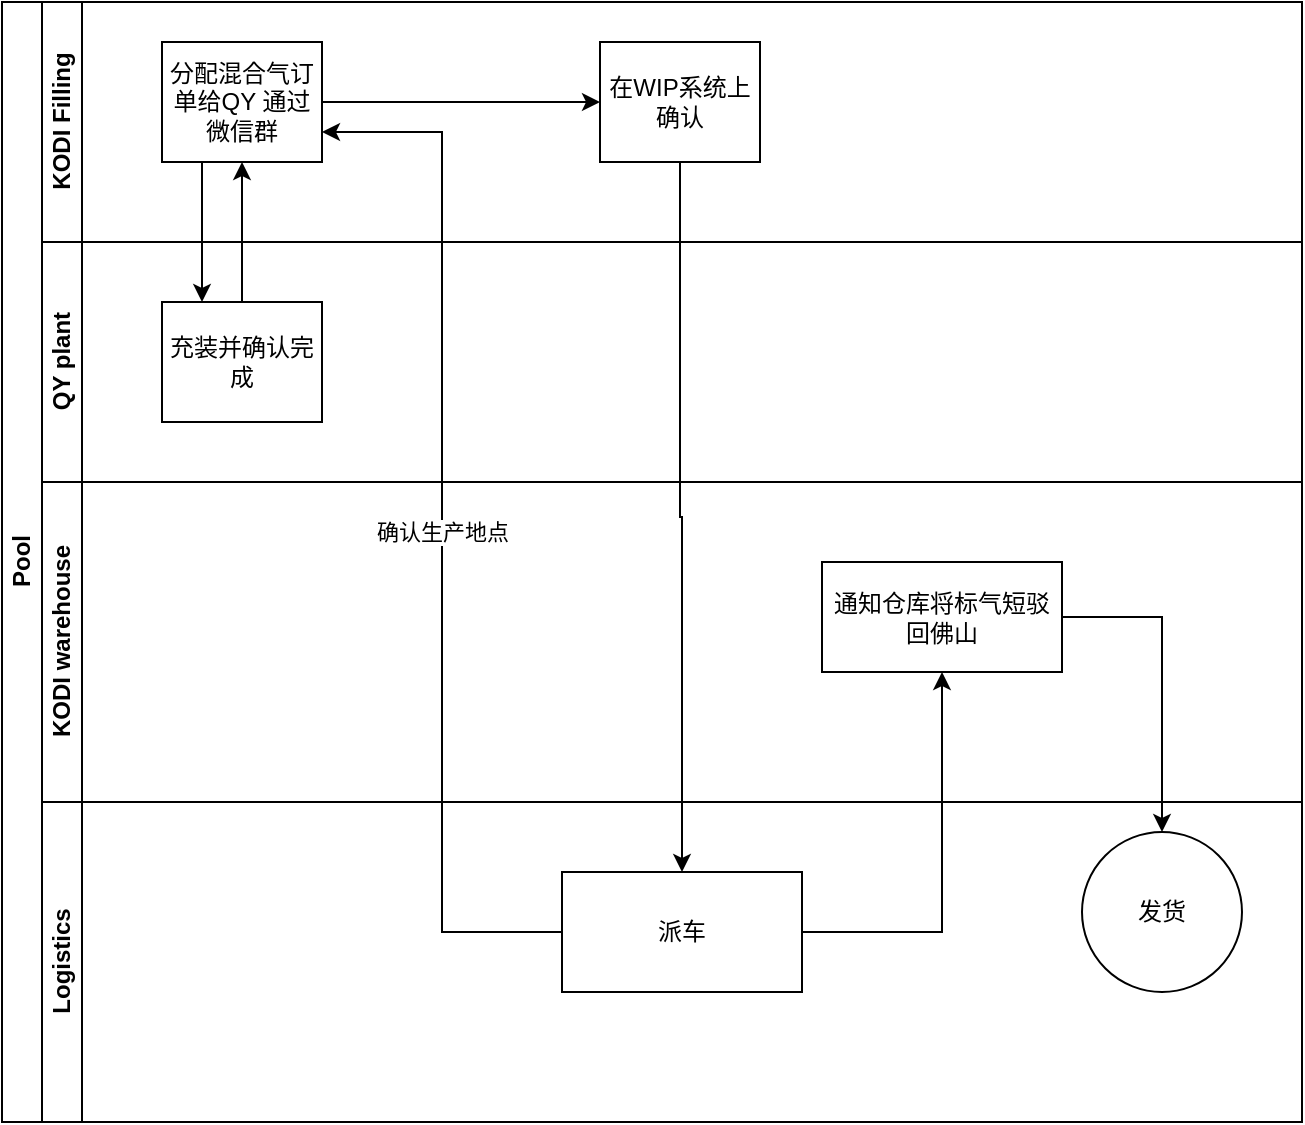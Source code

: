 <mxfile version="22.1.8" type="github">
  <diagram id="prtHgNgQTEPvFCAcTncT" name="Page-1">
    <mxGraphModel dx="1100" dy="558" grid="1" gridSize="10" guides="1" tooltips="1" connect="1" arrows="1" fold="1" page="1" pageScale="1" pageWidth="827" pageHeight="1169" math="0" shadow="0">
      <root>
        <mxCell id="0" />
        <mxCell id="1" parent="0" />
        <mxCell id="dNxyNK7c78bLwvsdeMH5-19" value="Pool" style="swimlane;html=1;childLayout=stackLayout;resizeParent=1;resizeParentMax=0;horizontal=0;startSize=20;horizontalStack=0;" parent="1" vertex="1">
          <mxGeometry x="120" y="120" width="650" height="560" as="geometry" />
        </mxCell>
        <mxCell id="dNxyNK7c78bLwvsdeMH5-20" value="KODI Filling" style="swimlane;html=1;startSize=20;horizontal=0;" parent="dNxyNK7c78bLwvsdeMH5-19" vertex="1">
          <mxGeometry x="20" width="630" height="120" as="geometry" />
        </mxCell>
        <mxCell id="LI-ogq0rgBBcsapTJTHM-8" value="" style="edgeStyle=orthogonalEdgeStyle;rounded=0;orthogonalLoop=1;jettySize=auto;html=1;" edge="1" parent="dNxyNK7c78bLwvsdeMH5-20" source="dNxyNK7c78bLwvsdeMH5-24" target="dNxyNK7c78bLwvsdeMH5-30">
          <mxGeometry relative="1" as="geometry" />
        </mxCell>
        <mxCell id="dNxyNK7c78bLwvsdeMH5-24" value="分配混合气订单给QY 通过微信群" style="rounded=0;whiteSpace=wrap;html=1;fontFamily=Helvetica;fontSize=12;fontColor=#000000;align=center;" parent="dNxyNK7c78bLwvsdeMH5-20" vertex="1">
          <mxGeometry x="60" y="20" width="80" height="60" as="geometry" />
        </mxCell>
        <mxCell id="dNxyNK7c78bLwvsdeMH5-30" value="在WIP系统上确认" style="rounded=0;whiteSpace=wrap;html=1;fontFamily=Helvetica;fontSize=12;fontColor=#000000;align=center;" parent="dNxyNK7c78bLwvsdeMH5-20" vertex="1">
          <mxGeometry x="279" y="20" width="80" height="60" as="geometry" />
        </mxCell>
        <mxCell id="dNxyNK7c78bLwvsdeMH5-21" value="QY plant" style="swimlane;html=1;startSize=20;horizontal=0;" parent="dNxyNK7c78bLwvsdeMH5-19" vertex="1">
          <mxGeometry x="20" y="120" width="630" height="120" as="geometry" />
        </mxCell>
        <mxCell id="dNxyNK7c78bLwvsdeMH5-26" value="充装并确认完成" style="rounded=0;whiteSpace=wrap;html=1;fontFamily=Helvetica;fontSize=12;fontColor=#000000;align=center;" parent="dNxyNK7c78bLwvsdeMH5-21" vertex="1">
          <mxGeometry x="60" y="30" width="80" height="60" as="geometry" />
        </mxCell>
        <mxCell id="dNxyNK7c78bLwvsdeMH5-22" value="KODI warehouse" style="swimlane;html=1;startSize=20;horizontal=0;" parent="dNxyNK7c78bLwvsdeMH5-19" vertex="1">
          <mxGeometry x="20" y="240" width="630" height="160" as="geometry" />
        </mxCell>
        <mxCell id="LI-ogq0rgBBcsapTJTHM-19" value="通知仓库将标气短驳回佛山" style="whiteSpace=wrap;html=1;fontColor=#000000;rounded=0;" vertex="1" parent="dNxyNK7c78bLwvsdeMH5-22">
          <mxGeometry x="390" y="40" width="120" height="55" as="geometry" />
        </mxCell>
        <mxCell id="LI-ogq0rgBBcsapTJTHM-2" value="Logistics" style="swimlane;html=1;startSize=20;horizontal=0;" vertex="1" parent="dNxyNK7c78bLwvsdeMH5-19">
          <mxGeometry x="20" y="400" width="630" height="160" as="geometry" />
        </mxCell>
        <mxCell id="LI-ogq0rgBBcsapTJTHM-16" value="派车" style="rounded=0;whiteSpace=wrap;html=1;fontColor=#000000;" vertex="1" parent="LI-ogq0rgBBcsapTJTHM-2">
          <mxGeometry x="260" y="35" width="120" height="60" as="geometry" />
        </mxCell>
        <mxCell id="LI-ogq0rgBBcsapTJTHM-24" value="发货" style="ellipse;whiteSpace=wrap;html=1;fontColor=#000000;rounded=0;" vertex="1" parent="LI-ogq0rgBBcsapTJTHM-2">
          <mxGeometry x="520" y="15" width="80" height="80" as="geometry" />
        </mxCell>
        <mxCell id="LI-ogq0rgBBcsapTJTHM-14" value="" style="edgeStyle=orthogonalEdgeStyle;rounded=0;orthogonalLoop=1;jettySize=auto;html=1;" edge="1" parent="dNxyNK7c78bLwvsdeMH5-19" source="dNxyNK7c78bLwvsdeMH5-24" target="dNxyNK7c78bLwvsdeMH5-26">
          <mxGeometry relative="1" as="geometry">
            <Array as="points">
              <mxPoint x="100" y="110" />
              <mxPoint x="100" y="110" />
            </Array>
          </mxGeometry>
        </mxCell>
        <mxCell id="LI-ogq0rgBBcsapTJTHM-15" value="" style="edgeStyle=orthogonalEdgeStyle;rounded=0;orthogonalLoop=1;jettySize=auto;html=1;" edge="1" parent="dNxyNK7c78bLwvsdeMH5-19" source="dNxyNK7c78bLwvsdeMH5-26" target="dNxyNK7c78bLwvsdeMH5-24">
          <mxGeometry relative="1" as="geometry" />
        </mxCell>
        <mxCell id="LI-ogq0rgBBcsapTJTHM-17" value="" style="edgeStyle=orthogonalEdgeStyle;rounded=0;orthogonalLoop=1;jettySize=auto;html=1;" edge="1" parent="dNxyNK7c78bLwvsdeMH5-19" source="dNxyNK7c78bLwvsdeMH5-30" target="LI-ogq0rgBBcsapTJTHM-16">
          <mxGeometry relative="1" as="geometry" />
        </mxCell>
        <mxCell id="LI-ogq0rgBBcsapTJTHM-20" value="" style="edgeStyle=orthogonalEdgeStyle;rounded=0;orthogonalLoop=1;jettySize=auto;html=1;" edge="1" parent="dNxyNK7c78bLwvsdeMH5-19" source="LI-ogq0rgBBcsapTJTHM-16" target="LI-ogq0rgBBcsapTJTHM-19">
          <mxGeometry relative="1" as="geometry" />
        </mxCell>
        <mxCell id="LI-ogq0rgBBcsapTJTHM-22" value="" style="endArrow=classic;html=1;rounded=0;edgeStyle=orthogonalEdgeStyle;exitX=0;exitY=0.5;exitDx=0;exitDy=0;entryX=1;entryY=0.75;entryDx=0;entryDy=0;" edge="1" parent="dNxyNK7c78bLwvsdeMH5-19" source="LI-ogq0rgBBcsapTJTHM-16" target="dNxyNK7c78bLwvsdeMH5-24">
          <mxGeometry relative="1" as="geometry">
            <mxPoint x="250" y="250" as="sourcePoint" />
            <mxPoint x="350" y="250" as="targetPoint" />
          </mxGeometry>
        </mxCell>
        <mxCell id="LI-ogq0rgBBcsapTJTHM-23" value="确认生产地点" style="edgeLabel;resizable=0;html=1;align=center;verticalAlign=middle;" connectable="0" vertex="1" parent="LI-ogq0rgBBcsapTJTHM-22">
          <mxGeometry relative="1" as="geometry" />
        </mxCell>
        <mxCell id="LI-ogq0rgBBcsapTJTHM-25" value="" style="edgeStyle=orthogonalEdgeStyle;rounded=0;orthogonalLoop=1;jettySize=auto;html=1;" edge="1" parent="dNxyNK7c78bLwvsdeMH5-19" source="LI-ogq0rgBBcsapTJTHM-19" target="LI-ogq0rgBBcsapTJTHM-24">
          <mxGeometry relative="1" as="geometry" />
        </mxCell>
      </root>
    </mxGraphModel>
  </diagram>
</mxfile>
